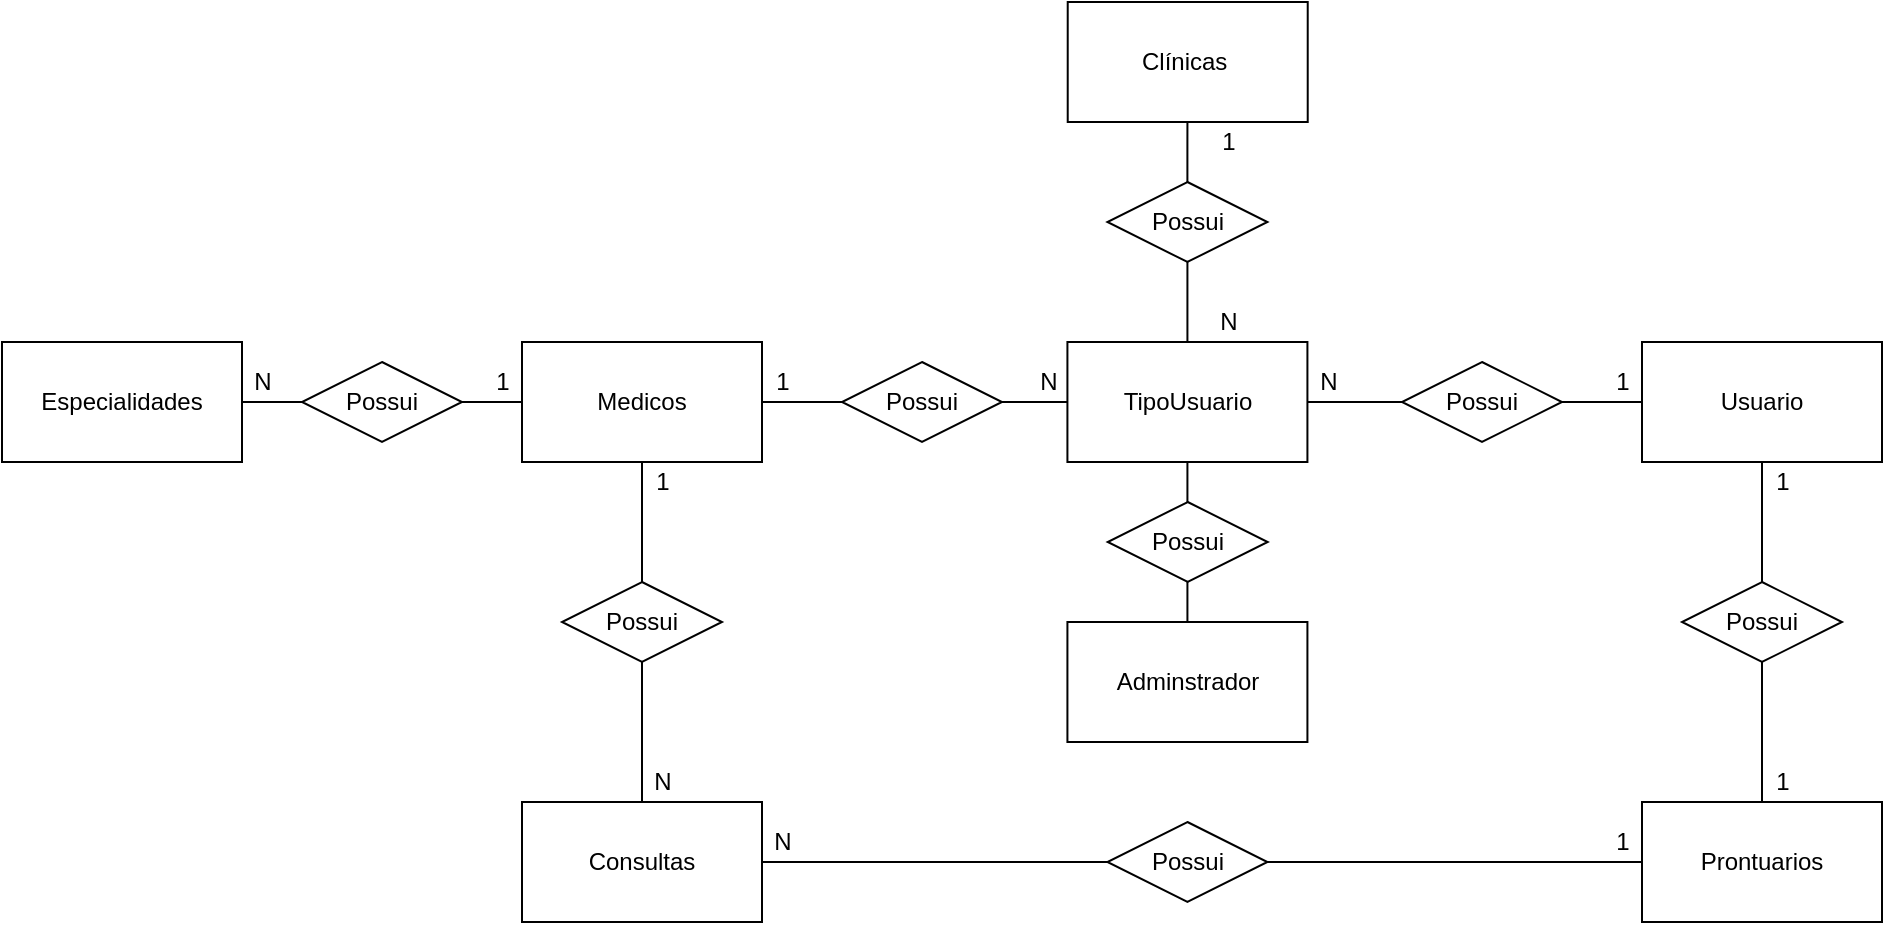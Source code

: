 <mxfile version="12.6.7" type="device" pages="2"><diagram id="XqUrK8ZgpUG2a8hYD1a0" name="Page-1"><mxGraphModel dx="2310" dy="1928" grid="1" gridSize="10" guides="1" tooltips="1" connect="1" arrows="1" fold="1" page="1" pageScale="1" pageWidth="827" pageHeight="1169" math="0" shadow="0"><root><mxCell id="0"/><mxCell id="1" parent="0"/><mxCell id="cqgrE327p1_HURi21Pes-1" value="Clínicas&amp;nbsp;" style="rounded=0;whiteSpace=wrap;html=1;" vertex="1" parent="1"><mxGeometry x="352.86" y="-110" width="120" height="60" as="geometry"/></mxCell><mxCell id="cqgrE327p1_HURi21Pes-3" value="Usuario" style="rounded=0;whiteSpace=wrap;html=1;" vertex="1" parent="1"><mxGeometry x="640" y="60" width="120" height="60" as="geometry"/></mxCell><mxCell id="cqgrE327p1_HURi21Pes-65" style="edgeStyle=orthogonalEdgeStyle;rounded=0;orthogonalLoop=1;jettySize=auto;html=1;endArrow=none;endFill=0;" edge="1" parent="1" source="cqgrE327p1_HURi21Pes-80" target="cqgrE327p1_HURi21Pes-19"><mxGeometry relative="1" as="geometry"/></mxCell><mxCell id="cqgrE327p1_HURi21Pes-4" value="Medicos" style="rounded=0;whiteSpace=wrap;html=1;" vertex="1" parent="1"><mxGeometry x="80" y="60" width="120" height="60" as="geometry"/></mxCell><mxCell id="cqgrE327p1_HURi21Pes-59" style="edgeStyle=orthogonalEdgeStyle;rounded=0;orthogonalLoop=1;jettySize=auto;html=1;endArrow=none;endFill=0;" edge="1" parent="1" source="cqgrE327p1_HURi21Pes-71" target="cqgrE327p1_HURi21Pes-3"><mxGeometry relative="1" as="geometry"/></mxCell><mxCell id="cqgrE327p1_HURi21Pes-119" style="edgeStyle=orthogonalEdgeStyle;rounded=0;orthogonalLoop=1;jettySize=auto;html=1;entryX=0.5;entryY=1;entryDx=0;entryDy=0;endArrow=none;endFill=0;" edge="1" parent="1" source="cqgrE327p1_HURi21Pes-5" target="cqgrE327p1_HURi21Pes-70"><mxGeometry relative="1" as="geometry"/></mxCell><mxCell id="cqgrE327p1_HURi21Pes-5" value="Consultas" style="rounded=0;whiteSpace=wrap;html=1;" vertex="1" parent="1"><mxGeometry x="80" y="290" width="120" height="60" as="geometry"/></mxCell><mxCell id="cqgrE327p1_HURi21Pes-19" value="Especialidades" style="rounded=0;whiteSpace=wrap;html=1;" vertex="1" parent="1"><mxGeometry x="-180" y="60" width="120" height="60" as="geometry"/></mxCell><mxCell id="cqgrE327p1_HURi21Pes-62" value="" style="edgeStyle=orthogonalEdgeStyle;rounded=0;orthogonalLoop=1;jettySize=auto;html=1;endArrow=none;endFill=0;" edge="1" parent="1" source="cqgrE327p1_HURi21Pes-66"><mxGeometry relative="1" as="geometry"><mxPoint x="412.714" y="-50" as="targetPoint"/></mxGeometry></mxCell><mxCell id="cqgrE327p1_HURi21Pes-63" style="edgeStyle=orthogonalEdgeStyle;rounded=0;orthogonalLoop=1;jettySize=auto;html=1;entryX=0;entryY=0.5;entryDx=0;entryDy=0;endArrow=none;endFill=0;" edge="1" parent="1" source="cqgrE327p1_HURi21Pes-24" target="cqgrE327p1_HURi21Pes-3"><mxGeometry relative="1" as="geometry"/></mxCell><mxCell id="cqgrE327p1_HURi21Pes-64" style="edgeStyle=orthogonalEdgeStyle;rounded=0;orthogonalLoop=1;jettySize=auto;html=1;entryX=1;entryY=0.5;entryDx=0;entryDy=0;endArrow=none;endFill=0;" edge="1" parent="1" source="cqgrE327p1_HURi21Pes-77" target="cqgrE327p1_HURi21Pes-4"><mxGeometry relative="1" as="geometry"/></mxCell><mxCell id="cqgrE327p1_HURi21Pes-93" style="edgeStyle=orthogonalEdgeStyle;rounded=0;orthogonalLoop=1;jettySize=auto;html=1;entryX=0.5;entryY=0;entryDx=0;entryDy=0;endArrow=none;endFill=0;" edge="1" parent="1" source="cqgrE327p1_HURi21Pes-24" target="cqgrE327p1_HURi21Pes-89"><mxGeometry relative="1" as="geometry"/></mxCell><mxCell id="cqgrE327p1_HURi21Pes-24" value="TipoUsuario" style="rounded=0;whiteSpace=wrap;html=1;" vertex="1" parent="1"><mxGeometry x="352.71" y="60" width="120" height="60" as="geometry"/></mxCell><mxCell id="cqgrE327p1_HURi21Pes-66" value="Possui" style="rhombus;whiteSpace=wrap;html=1;" vertex="1" parent="1"><mxGeometry x="372.71" y="-20" width="80" height="40" as="geometry"/></mxCell><mxCell id="cqgrE327p1_HURi21Pes-69" value="" style="edgeStyle=orthogonalEdgeStyle;rounded=0;orthogonalLoop=1;jettySize=auto;html=1;endArrow=none;endFill=0;" edge="1" parent="1" source="cqgrE327p1_HURi21Pes-24" target="cqgrE327p1_HURi21Pes-66"><mxGeometry relative="1" as="geometry"><mxPoint x="412.71" y="60" as="sourcePoint"/><mxPoint x="412.71" y="-50" as="targetPoint"/></mxGeometry></mxCell><mxCell id="cqgrE327p1_HURi21Pes-71" value="Possui" style="rhombus;whiteSpace=wrap;html=1;" vertex="1" parent="1"><mxGeometry x="660" y="180" width="80" height="40" as="geometry"/></mxCell><mxCell id="cqgrE327p1_HURi21Pes-72" style="edgeStyle=orthogonalEdgeStyle;rounded=0;orthogonalLoop=1;jettySize=auto;html=1;endArrow=none;endFill=0;" edge="1" parent="1" source="cqgrE327p1_HURi21Pes-84" target="cqgrE327p1_HURi21Pes-71"><mxGeometry relative="1" as="geometry"><mxPoint x="472.71" y="250" as="sourcePoint"/><mxPoint x="700" y="120" as="targetPoint"/></mxGeometry></mxCell><mxCell id="cqgrE327p1_HURi21Pes-70" value="Possui" style="rhombus;whiteSpace=wrap;html=1;" vertex="1" parent="1"><mxGeometry x="100" y="180" width="80" height="40" as="geometry"/></mxCell><mxCell id="cqgrE327p1_HURi21Pes-76" style="edgeStyle=orthogonalEdgeStyle;rounded=0;orthogonalLoop=1;jettySize=auto;html=1;endArrow=none;endFill=0;" edge="1" parent="1" source="cqgrE327p1_HURi21Pes-4" target="cqgrE327p1_HURi21Pes-70"><mxGeometry relative="1" as="geometry"><mxPoint x="140" y="120" as="sourcePoint"/><mxPoint x="352.71" y="250" as="targetPoint"/><Array as="points"/></mxGeometry></mxCell><mxCell id="cqgrE327p1_HURi21Pes-77" value="Possui" style="rhombus;whiteSpace=wrap;html=1;" vertex="1" parent="1"><mxGeometry x="240" y="70" width="80" height="40" as="geometry"/></mxCell><mxCell id="cqgrE327p1_HURi21Pes-78" style="edgeStyle=orthogonalEdgeStyle;rounded=0;orthogonalLoop=1;jettySize=auto;html=1;entryX=1;entryY=0.5;entryDx=0;entryDy=0;endArrow=none;endFill=0;" edge="1" parent="1" source="cqgrE327p1_HURi21Pes-24" target="cqgrE327p1_HURi21Pes-77"><mxGeometry relative="1" as="geometry"><mxPoint x="352.71" y="90" as="sourcePoint"/><mxPoint x="200" y="90" as="targetPoint"/></mxGeometry></mxCell><mxCell id="cqgrE327p1_HURi21Pes-79" value="Possui" style="rhombus;whiteSpace=wrap;html=1;" vertex="1" parent="1"><mxGeometry x="520" y="70" width="80" height="40" as="geometry"/></mxCell><mxCell id="cqgrE327p1_HURi21Pes-80" value="Possui" style="rhombus;whiteSpace=wrap;html=1;" vertex="1" parent="1"><mxGeometry x="-30" y="70" width="80" height="40" as="geometry"/></mxCell><mxCell id="cqgrE327p1_HURi21Pes-83" style="edgeStyle=orthogonalEdgeStyle;rounded=0;orthogonalLoop=1;jettySize=auto;html=1;endArrow=none;endFill=0;" edge="1" parent="1" source="cqgrE327p1_HURi21Pes-4" target="cqgrE327p1_HURi21Pes-80"><mxGeometry relative="1" as="geometry"><mxPoint x="80" y="90" as="sourcePoint"/><mxPoint x="-30" y="90" as="targetPoint"/></mxGeometry></mxCell><mxCell id="cqgrE327p1_HURi21Pes-85" value="Possui" style="rhombus;whiteSpace=wrap;html=1;" vertex="1" parent="1"><mxGeometry x="372.71" y="300" width="80" height="40" as="geometry"/></mxCell><mxCell id="cqgrE327p1_HURi21Pes-86" style="edgeStyle=orthogonalEdgeStyle;rounded=0;orthogonalLoop=1;jettySize=auto;html=1;endArrow=none;endFill=0;" edge="1" parent="1" source="cqgrE327p1_HURi21Pes-5" target="cqgrE327p1_HURi21Pes-85"><mxGeometry relative="1" as="geometry"><mxPoint x="472.71" y="250" as="sourcePoint"/><mxPoint x="700" y="190" as="targetPoint"/></mxGeometry></mxCell><mxCell id="cqgrE327p1_HURi21Pes-84" value="Prontuarios" style="rounded=0;whiteSpace=wrap;html=1;" vertex="1" parent="1"><mxGeometry x="640" y="290" width="120" height="60" as="geometry"/></mxCell><mxCell id="cqgrE327p1_HURi21Pes-87" style="edgeStyle=orthogonalEdgeStyle;rounded=0;orthogonalLoop=1;jettySize=auto;html=1;endArrow=none;endFill=0;" edge="1" parent="1" source="cqgrE327p1_HURi21Pes-85" target="cqgrE327p1_HURi21Pes-84"><mxGeometry relative="1" as="geometry"><mxPoint x="600" y="250" as="sourcePoint"/><mxPoint x="700" y="190" as="targetPoint"/></mxGeometry></mxCell><mxCell id="cqgrE327p1_HURi21Pes-89" value="Adminstrador&lt;br&gt;" style="rounded=0;whiteSpace=wrap;html=1;" vertex="1" parent="1"><mxGeometry x="352.71" y="200" width="120" height="60" as="geometry"/></mxCell><mxCell id="cqgrE327p1_HURi21Pes-94" value="Possui" style="rhombus;whiteSpace=wrap;html=1;" vertex="1" parent="1"><mxGeometry x="372.86" y="140" width="80" height="40" as="geometry"/></mxCell><mxCell id="cqgrE327p1_HURi21Pes-95" value="1" style="text;html=1;align=center;verticalAlign=middle;resizable=0;points=[];autosize=1;" vertex="1" parent="1"><mxGeometry x="422.71" y="-50" width="20" height="20" as="geometry"/></mxCell><mxCell id="cqgrE327p1_HURi21Pes-96" value="N" style="text;html=1;align=center;verticalAlign=middle;resizable=0;points=[];autosize=1;" vertex="1" parent="1"><mxGeometry x="422.71" y="40" width="20" height="20" as="geometry"/></mxCell><mxCell id="cqgrE327p1_HURi21Pes-97" value="1" style="text;html=1;align=center;verticalAlign=middle;resizable=0;points=[];autosize=1;" vertex="1" parent="1"><mxGeometry x="60" y="70" width="20" height="20" as="geometry"/></mxCell><mxCell id="cqgrE327p1_HURi21Pes-100" value="N" style="text;html=1;align=center;verticalAlign=middle;resizable=0;points=[];autosize=1;" vertex="1" parent="1"><mxGeometry x="-60" y="70" width="20" height="20" as="geometry"/></mxCell><mxCell id="cqgrE327p1_HURi21Pes-103" value="N" style="text;html=1;align=center;verticalAlign=middle;resizable=0;points=[];autosize=1;" vertex="1" parent="1"><mxGeometry x="472.71" y="70" width="20" height="20" as="geometry"/></mxCell><mxCell id="cqgrE327p1_HURi21Pes-104" value="1" style="text;html=1;align=center;verticalAlign=middle;resizable=0;points=[];autosize=1;" vertex="1" parent="1"><mxGeometry x="620" y="70" width="20" height="20" as="geometry"/></mxCell><mxCell id="cqgrE327p1_HURi21Pes-105" value="N" style="text;html=1;align=center;verticalAlign=middle;resizable=0;points=[];autosize=1;" vertex="1" parent="1"><mxGeometry x="332.86" y="70" width="20" height="20" as="geometry"/></mxCell><mxCell id="cqgrE327p1_HURi21Pes-106" value="1" style="text;html=1;align=center;verticalAlign=middle;resizable=0;points=[];autosize=1;" vertex="1" parent="1"><mxGeometry x="200" y="70" width="20" height="20" as="geometry"/></mxCell><mxCell id="cqgrE327p1_HURi21Pes-107" value="1" style="text;html=1;align=center;verticalAlign=middle;resizable=0;points=[];autosize=1;" vertex="1" parent="1"><mxGeometry x="700" y="120" width="20" height="20" as="geometry"/></mxCell><mxCell id="cqgrE327p1_HURi21Pes-108" value="1" style="text;html=1;align=center;verticalAlign=middle;resizable=0;points=[];autosize=1;" vertex="1" parent="1"><mxGeometry x="700" y="270" width="20" height="20" as="geometry"/></mxCell><mxCell id="cqgrE327p1_HURi21Pes-109" value="1" style="text;html=1;align=center;verticalAlign=middle;resizable=0;points=[];autosize=1;" vertex="1" parent="1"><mxGeometry x="620" y="300" width="20" height="20" as="geometry"/></mxCell><mxCell id="cqgrE327p1_HURi21Pes-110" value="N" style="text;html=1;align=center;verticalAlign=middle;resizable=0;points=[];autosize=1;" vertex="1" parent="1"><mxGeometry x="200" y="300" width="20" height="20" as="geometry"/></mxCell><mxCell id="cqgrE327p1_HURi21Pes-111" value="N" style="text;html=1;align=center;verticalAlign=middle;resizable=0;points=[];autosize=1;" vertex="1" parent="1"><mxGeometry x="140" y="270" width="20" height="20" as="geometry"/></mxCell><mxCell id="cqgrE327p1_HURi21Pes-113" value="1" style="text;html=1;align=center;verticalAlign=middle;resizable=0;points=[];autosize=1;" vertex="1" parent="1"><mxGeometry x="140" y="120" width="20" height="20" as="geometry"/></mxCell></root></mxGraphModel></diagram><diagram id="Wiatik7I18QmLbFxxjlP" name="Page-2"><mxGraphModel dx="1038" dy="531" grid="1" gridSize="10" guides="1" tooltips="1" connect="1" arrows="1" fold="1" page="1" pageScale="1" pageWidth="827" pageHeight="1169" math="0" shadow="0"><root><mxCell id="obwy9Svf4zcEgwkzX9ul-0"/><mxCell id="obwy9Svf4zcEgwkzX9ul-1" parent="obwy9Svf4zcEgwkzX9ul-0"/><mxCell id="obwy9Svf4zcEgwkzX9ul-2" value="Clinicas" style="swimlane;fontStyle=0;childLayout=stackLayout;horizontal=1;startSize=26;fillColor=#e0e0e0;horizontalStack=0;resizeParent=1;resizeParentMax=0;resizeLast=0;collapsible=1;marginBottom=0;swimlaneFillColor=#ffffff;align=center;fontSize=14;" vertex="1" parent="obwy9Svf4zcEgwkzX9ul-1"><mxGeometry x="300" y="40" width="160" height="144" as="geometry"/></mxCell><mxCell id="obwy9Svf4zcEgwkzX9ul-3" value="IdClinica" style="shape=partialRectangle;top=0;left=0;right=0;bottom=1;align=left;verticalAlign=middle;fillColor=none;spacingLeft=34;spacingRight=4;overflow=hidden;rotatable=0;points=[[0,0.5],[1,0.5]];portConstraint=eastwest;dropTarget=0;fontStyle=5;fontSize=12;" vertex="1" parent="obwy9Svf4zcEgwkzX9ul-2"><mxGeometry y="26" width="160" height="30" as="geometry"/></mxCell><mxCell id="obwy9Svf4zcEgwkzX9ul-4" value="PK" style="shape=partialRectangle;top=0;left=0;bottom=0;fillColor=none;align=left;verticalAlign=middle;spacingLeft=4;spacingRight=4;overflow=hidden;rotatable=0;points=[];portConstraint=eastwest;part=1;fontSize=12;" vertex="1" connectable="0" parent="obwy9Svf4zcEgwkzX9ul-3"><mxGeometry width="30" height="30" as="geometry"/></mxCell><mxCell id="obwy9Svf4zcEgwkzX9ul-5" value="Endereco" style="shape=partialRectangle;top=0;left=0;right=0;bottom=0;align=left;verticalAlign=top;fillColor=none;spacingLeft=34;spacingRight=4;overflow=hidden;rotatable=0;points=[[0,0.5],[1,0.5]];portConstraint=eastwest;dropTarget=0;fontSize=12;" vertex="1" parent="obwy9Svf4zcEgwkzX9ul-2"><mxGeometry y="56" width="160" height="26" as="geometry"/></mxCell><mxCell id="obwy9Svf4zcEgwkzX9ul-6" value="" style="shape=partialRectangle;top=0;left=0;bottom=0;fillColor=none;align=left;verticalAlign=top;spacingLeft=4;spacingRight=4;overflow=hidden;rotatable=0;points=[];portConstraint=eastwest;part=1;fontSize=12;" vertex="1" connectable="0" parent="obwy9Svf4zcEgwkzX9ul-5"><mxGeometry width="30" height="26" as="geometry"/></mxCell><mxCell id="obwy9Svf4zcEgwkzX9ul-7" value="Telefone" style="shape=partialRectangle;top=0;left=0;right=0;bottom=0;align=left;verticalAlign=top;fillColor=none;spacingLeft=34;spacingRight=4;overflow=hidden;rotatable=0;points=[[0,0.5],[1,0.5]];portConstraint=eastwest;dropTarget=0;fontSize=12;" vertex="1" parent="obwy9Svf4zcEgwkzX9ul-2"><mxGeometry y="82" width="160" height="26" as="geometry"/></mxCell><mxCell id="obwy9Svf4zcEgwkzX9ul-8" value="" style="shape=partialRectangle;top=0;left=0;bottom=0;fillColor=none;align=left;verticalAlign=top;spacingLeft=4;spacingRight=4;overflow=hidden;rotatable=0;points=[];portConstraint=eastwest;part=1;fontSize=12;" vertex="1" connectable="0" parent="obwy9Svf4zcEgwkzX9ul-7"><mxGeometry width="30" height="26" as="geometry"/></mxCell><mxCell id="obwy9Svf4zcEgwkzX9ul-212" value="RazaoSocial" style="shape=partialRectangle;top=0;left=0;right=0;bottom=0;align=left;verticalAlign=top;fillColor=none;spacingLeft=34;spacingRight=4;overflow=hidden;rotatable=0;points=[[0,0.5],[1,0.5]];portConstraint=eastwest;dropTarget=0;fontSize=12;" vertex="1" parent="obwy9Svf4zcEgwkzX9ul-2"><mxGeometry y="108" width="160" height="26" as="geometry"/></mxCell><mxCell id="obwy9Svf4zcEgwkzX9ul-213" value="" style="shape=partialRectangle;top=0;left=0;bottom=0;fillColor=none;align=left;verticalAlign=top;spacingLeft=4;spacingRight=4;overflow=hidden;rotatable=0;points=[];portConstraint=eastwest;part=1;fontSize=12;" vertex="1" connectable="0" parent="obwy9Svf4zcEgwkzX9ul-212"><mxGeometry width="30" height="26" as="geometry"/></mxCell><mxCell id="obwy9Svf4zcEgwkzX9ul-11" value="" style="shape=partialRectangle;top=0;left=0;right=0;bottom=0;align=left;verticalAlign=top;fillColor=none;spacingLeft=34;spacingRight=4;overflow=hidden;rotatable=0;points=[[0,0.5],[1,0.5]];portConstraint=eastwest;dropTarget=0;fontSize=12;" vertex="1" parent="obwy9Svf4zcEgwkzX9ul-2"><mxGeometry y="134" width="160" height="10" as="geometry"/></mxCell><mxCell id="obwy9Svf4zcEgwkzX9ul-12" value="" style="shape=partialRectangle;top=0;left=0;bottom=0;fillColor=none;align=left;verticalAlign=top;spacingLeft=4;spacingRight=4;overflow=hidden;rotatable=0;points=[];portConstraint=eastwest;part=1;fontSize=12;" vertex="1" connectable="0" parent="obwy9Svf4zcEgwkzX9ul-11"><mxGeometry width="30" height="10" as="geometry"/></mxCell><mxCell id="obwy9Svf4zcEgwkzX9ul-20" value="TipoUsuario" style="swimlane;fontStyle=0;childLayout=stackLayout;horizontal=1;startSize=26;fillColor=#e0e0e0;horizontalStack=0;resizeParent=1;resizeParentMax=0;resizeLast=0;collapsible=1;marginBottom=0;swimlaneFillColor=#ffffff;align=center;fontSize=14;" vertex="1" parent="obwy9Svf4zcEgwkzX9ul-1"><mxGeometry x="70" y="330" width="160" height="92" as="geometry"/></mxCell><mxCell id="obwy9Svf4zcEgwkzX9ul-21" value="IdTipoUsuario" style="shape=partialRectangle;top=0;left=0;right=0;bottom=1;align=left;verticalAlign=middle;fillColor=none;spacingLeft=34;spacingRight=4;overflow=hidden;rotatable=0;points=[[0,0.5],[1,0.5]];portConstraint=eastwest;dropTarget=0;fontStyle=5;fontSize=12;" vertex="1" parent="obwy9Svf4zcEgwkzX9ul-20"><mxGeometry y="26" width="160" height="30" as="geometry"/></mxCell><mxCell id="obwy9Svf4zcEgwkzX9ul-22" value="PK" style="shape=partialRectangle;top=0;left=0;bottom=0;fillColor=none;align=left;verticalAlign=middle;spacingLeft=4;spacingRight=4;overflow=hidden;rotatable=0;points=[];portConstraint=eastwest;part=1;fontSize=12;" vertex="1" connectable="0" parent="obwy9Svf4zcEgwkzX9ul-21"><mxGeometry width="30" height="30" as="geometry"/></mxCell><mxCell id="obwy9Svf4zcEgwkzX9ul-23" value="Titulo" style="shape=partialRectangle;top=0;left=0;right=0;bottom=0;align=left;verticalAlign=top;fillColor=none;spacingLeft=34;spacingRight=4;overflow=hidden;rotatable=0;points=[[0,0.5],[1,0.5]];portConstraint=eastwest;dropTarget=0;fontSize=12;" vertex="1" parent="obwy9Svf4zcEgwkzX9ul-20"><mxGeometry y="56" width="160" height="26" as="geometry"/></mxCell><mxCell id="obwy9Svf4zcEgwkzX9ul-24" value="" style="shape=partialRectangle;top=0;left=0;bottom=0;fillColor=none;align=left;verticalAlign=top;spacingLeft=4;spacingRight=4;overflow=hidden;rotatable=0;points=[];portConstraint=eastwest;part=1;fontSize=12;" vertex="1" connectable="0" parent="obwy9Svf4zcEgwkzX9ul-23"><mxGeometry width="30" height="26" as="geometry"/></mxCell><mxCell id="obwy9Svf4zcEgwkzX9ul-29" value="" style="shape=partialRectangle;top=0;left=0;right=0;bottom=0;align=left;verticalAlign=top;fillColor=none;spacingLeft=34;spacingRight=4;overflow=hidden;rotatable=0;points=[[0,0.5],[1,0.5]];portConstraint=eastwest;dropTarget=0;fontSize=12;" vertex="1" parent="obwy9Svf4zcEgwkzX9ul-20"><mxGeometry y="82" width="160" height="10" as="geometry"/></mxCell><mxCell id="obwy9Svf4zcEgwkzX9ul-30" value="" style="shape=partialRectangle;top=0;left=0;bottom=0;fillColor=none;align=left;verticalAlign=top;spacingLeft=4;spacingRight=4;overflow=hidden;rotatable=0;points=[];portConstraint=eastwest;part=1;fontSize=12;" vertex="1" connectable="0" parent="obwy9Svf4zcEgwkzX9ul-29"><mxGeometry width="30" height="10" as="geometry"/></mxCell><mxCell id="obwy9Svf4zcEgwkzX9ul-42" value="Administrador" style="swimlane;fontStyle=0;childLayout=stackLayout;horizontal=1;startSize=26;fillColor=#e0e0e0;horizontalStack=0;resizeParent=1;resizeParentMax=0;resizeLast=0;collapsible=1;marginBottom=0;swimlaneFillColor=#ffffff;align=center;fontSize=14;" vertex="1" parent="obwy9Svf4zcEgwkzX9ul-1"><mxGeometry x="300" y="233" width="160" height="86" as="geometry"/></mxCell><mxCell id="obwy9Svf4zcEgwkzX9ul-43" value="IdAdminstrador" style="shape=partialRectangle;top=0;left=0;right=0;bottom=0;align=left;verticalAlign=middle;fillColor=none;spacingLeft=60;spacingRight=4;overflow=hidden;rotatable=0;points=[[0,0.5],[1,0.5]];portConstraint=eastwest;dropTarget=0;fontStyle=5;fontSize=12;" vertex="1" parent="obwy9Svf4zcEgwkzX9ul-42"><mxGeometry y="26" width="160" height="30" as="geometry"/></mxCell><mxCell id="obwy9Svf4zcEgwkzX9ul-44" value="PK" style="shape=partialRectangle;fontStyle=1;top=0;left=0;bottom=0;fillColor=none;align=left;verticalAlign=middle;spacingLeft=4;spacingRight=4;overflow=hidden;rotatable=0;points=[];portConstraint=eastwest;part=1;fontSize=12;" vertex="1" connectable="0" parent="obwy9Svf4zcEgwkzX9ul-43"><mxGeometry width="56" height="30" as="geometry"/></mxCell><mxCell id="obwy9Svf4zcEgwkzX9ul-45" value="IdUsuario " style="shape=partialRectangle;top=0;left=0;right=0;bottom=1;align=left;verticalAlign=middle;fillColor=none;spacingLeft=60;spacingRight=4;overflow=hidden;rotatable=0;points=[[0,0.5],[1,0.5]];portConstraint=eastwest;dropTarget=0;fontStyle=5;fontSize=12;" vertex="1" parent="obwy9Svf4zcEgwkzX9ul-42"><mxGeometry y="56" width="160" height="30" as="geometry"/></mxCell><mxCell id="obwy9Svf4zcEgwkzX9ul-46" value="FK1" style="shape=partialRectangle;fontStyle=1;top=0;left=0;bottom=0;fillColor=none;align=left;verticalAlign=middle;spacingLeft=4;spacingRight=4;overflow=hidden;rotatable=0;points=[];portConstraint=eastwest;part=1;fontSize=12;" vertex="1" connectable="0" parent="obwy9Svf4zcEgwkzX9ul-45"><mxGeometry width="56" height="30" as="geometry"/></mxCell><mxCell id="obwy9Svf4zcEgwkzX9ul-61" value="Medicos" style="swimlane;fontStyle=0;childLayout=stackLayout;horizontal=1;startSize=26;fillColor=#e0e0e0;horizontalStack=0;resizeParent=1;resizeParentMax=0;resizeLast=0;collapsible=1;marginBottom=0;swimlaneFillColor=#ffffff;align=center;fontSize=14;" vertex="1" parent="obwy9Svf4zcEgwkzX9ul-1"><mxGeometry x="50" y="470" width="160" height="224" as="geometry"/></mxCell><mxCell id="obwy9Svf4zcEgwkzX9ul-62" value="IdMedico" style="shape=partialRectangle;top=0;left=0;right=0;bottom=0;align=left;verticalAlign=middle;fillColor=none;spacingLeft=60;spacingRight=4;overflow=hidden;rotatable=0;points=[[0,0.5],[1,0.5]];portConstraint=eastwest;dropTarget=0;fontStyle=5;fontSize=12;" vertex="1" parent="obwy9Svf4zcEgwkzX9ul-61"><mxGeometry y="26" width="160" height="30" as="geometry"/></mxCell><mxCell id="obwy9Svf4zcEgwkzX9ul-63" value="PK" style="shape=partialRectangle;fontStyle=1;top=0;left=0;bottom=0;fillColor=none;align=left;verticalAlign=middle;spacingLeft=4;spacingRight=4;overflow=hidden;rotatable=0;points=[];portConstraint=eastwest;part=1;fontSize=12;" vertex="1" connectable="0" parent="obwy9Svf4zcEgwkzX9ul-62"><mxGeometry width="56" height="30" as="geometry"/></mxCell><mxCell id="obwy9Svf4zcEgwkzX9ul-76" value="IdEspecialidade" style="shape=partialRectangle;top=0;left=0;right=0;bottom=0;align=left;verticalAlign=middle;fillColor=none;spacingLeft=60;spacingRight=4;overflow=hidden;rotatable=0;points=[[0,0.5],[1,0.5]];portConstraint=eastwest;dropTarget=0;fontStyle=5;fontSize=12;" vertex="1" parent="obwy9Svf4zcEgwkzX9ul-61"><mxGeometry y="56" width="160" height="30" as="geometry"/></mxCell><mxCell id="obwy9Svf4zcEgwkzX9ul-77" value="FK1" style="shape=partialRectangle;fontStyle=1;top=0;left=0;bottom=0;fillColor=none;align=left;verticalAlign=middle;spacingLeft=4;spacingRight=4;overflow=hidden;rotatable=0;points=[];portConstraint=eastwest;part=1;fontSize=12;" vertex="1" connectable="0" parent="obwy9Svf4zcEgwkzX9ul-76"><mxGeometry width="56" height="30" as="geometry"/></mxCell><mxCell id="obwy9Svf4zcEgwkzX9ul-136" value="IdClinica" style="shape=partialRectangle;top=0;left=0;right=0;bottom=0;align=left;verticalAlign=middle;fillColor=none;spacingLeft=60;spacingRight=4;overflow=hidden;rotatable=0;points=[[0,0.5],[1,0.5]];portConstraint=eastwest;dropTarget=0;fontStyle=5;fontSize=12;" vertex="1" parent="obwy9Svf4zcEgwkzX9ul-61"><mxGeometry y="86" width="160" height="30" as="geometry"/></mxCell><mxCell id="obwy9Svf4zcEgwkzX9ul-137" value="FK2" style="shape=partialRectangle;fontStyle=1;top=0;left=0;bottom=0;fillColor=none;align=left;verticalAlign=middle;spacingLeft=4;spacingRight=4;overflow=hidden;rotatable=0;points=[];portConstraint=eastwest;part=1;fontSize=12;" vertex="1" connectable="0" parent="obwy9Svf4zcEgwkzX9ul-136"><mxGeometry width="56" height="30" as="geometry"/></mxCell><mxCell id="obwy9Svf4zcEgwkzX9ul-64" value="IdUsuario" style="shape=partialRectangle;top=0;left=0;right=0;bottom=1;align=left;verticalAlign=middle;fillColor=none;spacingLeft=60;spacingRight=4;overflow=hidden;rotatable=0;points=[[0,0.5],[1,0.5]];portConstraint=eastwest;dropTarget=0;fontStyle=5;fontSize=12;" vertex="1" parent="obwy9Svf4zcEgwkzX9ul-61"><mxGeometry y="116" width="160" height="30" as="geometry"/></mxCell><mxCell id="obwy9Svf4zcEgwkzX9ul-65" value="FK3" style="shape=partialRectangle;fontStyle=1;top=0;left=0;bottom=0;fillColor=none;align=left;verticalAlign=middle;spacingLeft=4;spacingRight=4;overflow=hidden;rotatable=0;points=[];portConstraint=eastwest;part=1;fontSize=12;" vertex="1" connectable="0" parent="obwy9Svf4zcEgwkzX9ul-64"><mxGeometry width="56" height="30" as="geometry"/></mxCell><mxCell id="obwy9Svf4zcEgwkzX9ul-191" value="CNPJ" style="shape=partialRectangle;top=0;left=0;right=0;bottom=0;align=left;verticalAlign=top;fillColor=none;spacingLeft=60;spacingRight=4;overflow=hidden;rotatable=0;points=[[0,0.5],[1,0.5]];portConstraint=eastwest;dropTarget=0;fontSize=12;" vertex="1" parent="obwy9Svf4zcEgwkzX9ul-61"><mxGeometry y="146" width="160" height="26" as="geometry"/></mxCell><mxCell id="obwy9Svf4zcEgwkzX9ul-192" value="" style="shape=partialRectangle;top=0;left=0;bottom=0;fillColor=none;align=left;verticalAlign=top;spacingLeft=4;spacingRight=4;overflow=hidden;rotatable=0;points=[];portConstraint=eastwest;part=1;fontSize=12;" vertex="1" connectable="0" parent="obwy9Svf4zcEgwkzX9ul-191"><mxGeometry width="56" height="26" as="geometry"/></mxCell><mxCell id="obwy9Svf4zcEgwkzX9ul-195" value="RazaoSocial" style="shape=partialRectangle;top=0;left=0;right=0;bottom=0;align=left;verticalAlign=top;fillColor=none;spacingLeft=60;spacingRight=4;overflow=hidden;rotatable=0;points=[[0,0.5],[1,0.5]];portConstraint=eastwest;dropTarget=0;fontSize=12;" vertex="1" parent="obwy9Svf4zcEgwkzX9ul-61"><mxGeometry y="172" width="160" height="26" as="geometry"/></mxCell><mxCell id="obwy9Svf4zcEgwkzX9ul-196" value="" style="shape=partialRectangle;top=0;left=0;bottom=0;fillColor=none;align=left;verticalAlign=top;spacingLeft=4;spacingRight=4;overflow=hidden;rotatable=0;points=[];portConstraint=eastwest;part=1;fontSize=12;" vertex="1" connectable="0" parent="obwy9Svf4zcEgwkzX9ul-195"><mxGeometry width="56" height="26" as="geometry"/></mxCell><mxCell id="obwy9Svf4zcEgwkzX9ul-193" value="CRM" style="shape=partialRectangle;top=0;left=0;right=0;bottom=0;align=left;verticalAlign=top;fillColor=none;spacingLeft=60;spacingRight=4;overflow=hidden;rotatable=0;points=[[0,0.5],[1,0.5]];portConstraint=eastwest;dropTarget=0;fontSize=12;" vertex="1" parent="obwy9Svf4zcEgwkzX9ul-61"><mxGeometry y="198" width="160" height="26" as="geometry"/></mxCell><mxCell id="obwy9Svf4zcEgwkzX9ul-194" value="" style="shape=partialRectangle;top=0;left=0;bottom=0;fillColor=none;align=left;verticalAlign=top;spacingLeft=4;spacingRight=4;overflow=hidden;rotatable=0;points=[];portConstraint=eastwest;part=1;fontSize=12;" vertex="1" connectable="0" parent="obwy9Svf4zcEgwkzX9ul-193"><mxGeometry width="56" height="26" as="geometry"/></mxCell><mxCell id="obwy9Svf4zcEgwkzX9ul-78" value="Usuarios" style="swimlane;fontStyle=0;childLayout=stackLayout;horizontal=1;startSize=26;fillColor=#e0e0e0;horizontalStack=0;resizeParent=1;resizeParentMax=0;resizeLast=0;collapsible=1;marginBottom=0;swimlaneFillColor=#ffffff;align=center;fontSize=14;" vertex="1" parent="obwy9Svf4zcEgwkzX9ul-1"><mxGeometry x="60" y="728" width="160" height="170" as="geometry"/></mxCell><mxCell id="obwy9Svf4zcEgwkzX9ul-79" value="IdUsuario" style="shape=partialRectangle;top=0;left=0;right=0;bottom=1;align=left;verticalAlign=middle;fillColor=none;spacingLeft=34;spacingRight=4;overflow=hidden;rotatable=0;points=[[0,0.5],[1,0.5]];portConstraint=eastwest;dropTarget=0;fontStyle=5;fontSize=12;" vertex="1" parent="obwy9Svf4zcEgwkzX9ul-78"><mxGeometry y="26" width="160" height="30" as="geometry"/></mxCell><mxCell id="obwy9Svf4zcEgwkzX9ul-80" value="PK" style="shape=partialRectangle;top=0;left=0;bottom=0;fillColor=none;align=left;verticalAlign=middle;spacingLeft=4;spacingRight=4;overflow=hidden;rotatable=0;points=[];portConstraint=eastwest;part=1;fontSize=12;" vertex="1" connectable="0" parent="obwy9Svf4zcEgwkzX9ul-79"><mxGeometry width="30" height="30" as="geometry"/></mxCell><mxCell id="obwy9Svf4zcEgwkzX9ul-81" value="Nome" style="shape=partialRectangle;top=0;left=0;right=0;bottom=0;align=left;verticalAlign=top;fillColor=none;spacingLeft=34;spacingRight=4;overflow=hidden;rotatable=0;points=[[0,0.5],[1,0.5]];portConstraint=eastwest;dropTarget=0;fontSize=12;" vertex="1" parent="obwy9Svf4zcEgwkzX9ul-78"><mxGeometry y="56" width="160" height="26" as="geometry"/></mxCell><mxCell id="obwy9Svf4zcEgwkzX9ul-82" value="" style="shape=partialRectangle;top=0;left=0;bottom=0;fillColor=none;align=left;verticalAlign=top;spacingLeft=4;spacingRight=4;overflow=hidden;rotatable=0;points=[];portConstraint=eastwest;part=1;fontSize=12;" vertex="1" connectable="0" parent="obwy9Svf4zcEgwkzX9ul-81"><mxGeometry width="30" height="26" as="geometry"/></mxCell><mxCell id="obwy9Svf4zcEgwkzX9ul-83" value="Email" style="shape=partialRectangle;top=0;left=0;right=0;bottom=0;align=left;verticalAlign=top;fillColor=none;spacingLeft=34;spacingRight=4;overflow=hidden;rotatable=0;points=[[0,0.5],[1,0.5]];portConstraint=eastwest;dropTarget=0;fontSize=12;" vertex="1" parent="obwy9Svf4zcEgwkzX9ul-78"><mxGeometry y="82" width="160" height="26" as="geometry"/></mxCell><mxCell id="obwy9Svf4zcEgwkzX9ul-84" value="" style="shape=partialRectangle;top=0;left=0;bottom=0;fillColor=none;align=left;verticalAlign=top;spacingLeft=4;spacingRight=4;overflow=hidden;rotatable=0;points=[];portConstraint=eastwest;part=1;fontSize=12;" vertex="1" connectable="0" parent="obwy9Svf4zcEgwkzX9ul-83"><mxGeometry width="30" height="26" as="geometry"/></mxCell><mxCell id="obwy9Svf4zcEgwkzX9ul-102" value="Senha" style="shape=partialRectangle;top=0;left=0;right=0;bottom=0;align=left;verticalAlign=top;fillColor=none;spacingLeft=34;spacingRight=4;overflow=hidden;rotatable=0;points=[[0,0.5],[1,0.5]];portConstraint=eastwest;dropTarget=0;fontSize=12;" vertex="1" parent="obwy9Svf4zcEgwkzX9ul-78"><mxGeometry y="108" width="160" height="26" as="geometry"/></mxCell><mxCell id="obwy9Svf4zcEgwkzX9ul-103" value="" style="shape=partialRectangle;top=0;left=0;bottom=0;fillColor=none;align=left;verticalAlign=top;spacingLeft=4;spacingRight=4;overflow=hidden;rotatable=0;points=[];portConstraint=eastwest;part=1;fontSize=12;" vertex="1" connectable="0" parent="obwy9Svf4zcEgwkzX9ul-102"><mxGeometry width="30" height="26" as="geometry"/></mxCell><mxCell id="obwy9Svf4zcEgwkzX9ul-85" value="IdTipoUsuario" style="shape=partialRectangle;top=0;left=0;right=0;bottom=0;align=left;verticalAlign=top;fillColor=none;spacingLeft=34;spacingRight=4;overflow=hidden;rotatable=0;points=[[0,0.5],[1,0.5]];portConstraint=eastwest;dropTarget=0;fontSize=12;fontStyle=5" vertex="1" parent="obwy9Svf4zcEgwkzX9ul-78"><mxGeometry y="134" width="160" height="26" as="geometry"/></mxCell><mxCell id="obwy9Svf4zcEgwkzX9ul-86" value="FK1" style="shape=partialRectangle;top=0;left=0;bottom=0;fillColor=none;align=left;verticalAlign=top;spacingLeft=4;spacingRight=4;overflow=hidden;rotatable=0;points=[];portConstraint=eastwest;part=1;fontSize=12;fontStyle=1" vertex="1" connectable="0" parent="obwy9Svf4zcEgwkzX9ul-85"><mxGeometry width="30" height="26" as="geometry"/></mxCell><mxCell id="obwy9Svf4zcEgwkzX9ul-87" value="" style="shape=partialRectangle;top=0;left=0;right=0;bottom=0;align=left;verticalAlign=top;fillColor=none;spacingLeft=34;spacingRight=4;overflow=hidden;rotatable=0;points=[[0,0.5],[1,0.5]];portConstraint=eastwest;dropTarget=0;fontSize=12;" vertex="1" parent="obwy9Svf4zcEgwkzX9ul-78"><mxGeometry y="160" width="160" height="10" as="geometry"/></mxCell><mxCell id="obwy9Svf4zcEgwkzX9ul-88" value="" style="shape=partialRectangle;top=0;left=0;bottom=0;fillColor=none;align=left;verticalAlign=top;spacingLeft=4;spacingRight=4;overflow=hidden;rotatable=0;points=[];portConstraint=eastwest;part=1;fontSize=12;" vertex="1" connectable="0" parent="obwy9Svf4zcEgwkzX9ul-87"><mxGeometry width="30" height="10" as="geometry"/></mxCell><mxCell id="obwy9Svf4zcEgwkzX9ul-104" value="Prontuarios" style="swimlane;fontStyle=0;childLayout=stackLayout;horizontal=1;startSize=26;fillColor=#e0e0e0;horizontalStack=0;resizeParent=1;resizeParentMax=0;resizeLast=0;collapsible=1;marginBottom=0;swimlaneFillColor=#ffffff;align=center;fontSize=14;" vertex="1" parent="obwy9Svf4zcEgwkzX9ul-1"><mxGeometry x="510" y="650" width="160" height="248" as="geometry"/></mxCell><mxCell id="obwy9Svf4zcEgwkzX9ul-105" value="IdProntuario" style="shape=partialRectangle;top=0;left=0;right=0;bottom=1;align=left;verticalAlign=middle;fillColor=none;spacingLeft=34;spacingRight=4;overflow=hidden;rotatable=0;points=[[0,0.5],[1,0.5]];portConstraint=eastwest;dropTarget=0;fontStyle=5;fontSize=12;" vertex="1" parent="obwy9Svf4zcEgwkzX9ul-104"><mxGeometry y="26" width="160" height="30" as="geometry"/></mxCell><mxCell id="obwy9Svf4zcEgwkzX9ul-106" value="PK" style="shape=partialRectangle;top=0;left=0;bottom=0;fillColor=none;align=left;verticalAlign=middle;spacingLeft=4;spacingRight=4;overflow=hidden;rotatable=0;points=[];portConstraint=eastwest;part=1;fontSize=12;" vertex="1" connectable="0" parent="obwy9Svf4zcEgwkzX9ul-105"><mxGeometry width="30" height="30" as="geometry"/></mxCell><mxCell id="obwy9Svf4zcEgwkzX9ul-107" value="IdUsuario" style="shape=partialRectangle;top=0;left=0;right=0;bottom=0;align=left;verticalAlign=top;fillColor=none;spacingLeft=34;spacingRight=4;overflow=hidden;rotatable=0;points=[[0,0.5],[1,0.5]];portConstraint=eastwest;dropTarget=0;fontSize=12;fontStyle=5" vertex="1" parent="obwy9Svf4zcEgwkzX9ul-104"><mxGeometry y="56" width="160" height="26" as="geometry"/></mxCell><mxCell id="obwy9Svf4zcEgwkzX9ul-108" value="FK1" style="shape=partialRectangle;top=0;left=0;bottom=0;fillColor=none;align=left;verticalAlign=top;spacingLeft=4;spacingRight=4;overflow=hidden;rotatable=0;points=[];portConstraint=eastwest;part=1;fontSize=12;fontStyle=1" vertex="1" connectable="0" parent="obwy9Svf4zcEgwkzX9ul-107"><mxGeometry width="30" height="26" as="geometry"/></mxCell><mxCell id="obwy9Svf4zcEgwkzX9ul-109" value="DataNascimento" style="shape=partialRectangle;top=0;left=0;right=0;bottom=0;align=left;verticalAlign=top;fillColor=none;spacingLeft=34;spacingRight=4;overflow=hidden;rotatable=0;points=[[0,0.5],[1,0.5]];portConstraint=eastwest;dropTarget=0;fontSize=12;" vertex="1" parent="obwy9Svf4zcEgwkzX9ul-104"><mxGeometry y="82" width="160" height="26" as="geometry"/></mxCell><mxCell id="obwy9Svf4zcEgwkzX9ul-110" value="" style="shape=partialRectangle;top=0;left=0;bottom=0;fillColor=none;align=left;verticalAlign=top;spacingLeft=4;spacingRight=4;overflow=hidden;rotatable=0;points=[];portConstraint=eastwest;part=1;fontSize=12;" vertex="1" connectable="0" parent="obwy9Svf4zcEgwkzX9ul-109"><mxGeometry width="30" height="26" as="geometry"/></mxCell><mxCell id="obwy9Svf4zcEgwkzX9ul-115" value="RG" style="shape=partialRectangle;top=0;left=0;right=0;bottom=0;align=left;verticalAlign=top;fillColor=none;spacingLeft=34;spacingRight=4;overflow=hidden;rotatable=0;points=[[0,0.5],[1,0.5]];portConstraint=eastwest;dropTarget=0;fontSize=12;" vertex="1" parent="obwy9Svf4zcEgwkzX9ul-104"><mxGeometry y="108" width="160" height="26" as="geometry"/></mxCell><mxCell id="obwy9Svf4zcEgwkzX9ul-116" value="" style="shape=partialRectangle;top=0;left=0;bottom=0;fillColor=none;align=left;verticalAlign=top;spacingLeft=4;spacingRight=4;overflow=hidden;rotatable=0;points=[];portConstraint=eastwest;part=1;fontSize=12;" vertex="1" connectable="0" parent="obwy9Svf4zcEgwkzX9ul-115"><mxGeometry width="30" height="26" as="geometry"/></mxCell><mxCell id="obwy9Svf4zcEgwkzX9ul-117" value="Telefone" style="shape=partialRectangle;top=0;left=0;right=0;bottom=0;align=left;verticalAlign=top;fillColor=none;spacingLeft=34;spacingRight=4;overflow=hidden;rotatable=0;points=[[0,0.5],[1,0.5]];portConstraint=eastwest;dropTarget=0;fontSize=12;" vertex="1" parent="obwy9Svf4zcEgwkzX9ul-104"><mxGeometry y="134" width="160" height="26" as="geometry"/></mxCell><mxCell id="obwy9Svf4zcEgwkzX9ul-118" value="" style="shape=partialRectangle;top=0;left=0;bottom=0;fillColor=none;align=left;verticalAlign=top;spacingLeft=4;spacingRight=4;overflow=hidden;rotatable=0;points=[];portConstraint=eastwest;part=1;fontSize=12;" vertex="1" connectable="0" parent="obwy9Svf4zcEgwkzX9ul-117"><mxGeometry width="30" height="26" as="geometry"/></mxCell><mxCell id="obwy9Svf4zcEgwkzX9ul-119" value="Peso" style="shape=partialRectangle;top=0;left=0;right=0;bottom=0;align=left;verticalAlign=top;fillColor=none;spacingLeft=34;spacingRight=4;overflow=hidden;rotatable=0;points=[[0,0.5],[1,0.5]];portConstraint=eastwest;dropTarget=0;fontSize=12;" vertex="1" parent="obwy9Svf4zcEgwkzX9ul-104"><mxGeometry y="160" width="160" height="26" as="geometry"/></mxCell><mxCell id="obwy9Svf4zcEgwkzX9ul-120" value="" style="shape=partialRectangle;top=0;left=0;bottom=0;fillColor=none;align=left;verticalAlign=top;spacingLeft=4;spacingRight=4;overflow=hidden;rotatable=0;points=[];portConstraint=eastwest;part=1;fontSize=12;" vertex="1" connectable="0" parent="obwy9Svf4zcEgwkzX9ul-119"><mxGeometry width="30" height="26" as="geometry"/></mxCell><mxCell id="obwy9Svf4zcEgwkzX9ul-121" value="Altura" style="shape=partialRectangle;top=0;left=0;right=0;bottom=0;align=left;verticalAlign=top;fillColor=none;spacingLeft=34;spacingRight=4;overflow=hidden;rotatable=0;points=[[0,0.5],[1,0.5]];portConstraint=eastwest;dropTarget=0;fontSize=12;" vertex="1" parent="obwy9Svf4zcEgwkzX9ul-104"><mxGeometry y="186" width="160" height="26" as="geometry"/></mxCell><mxCell id="obwy9Svf4zcEgwkzX9ul-122" value="" style="shape=partialRectangle;top=0;left=0;bottom=0;fillColor=none;align=left;verticalAlign=top;spacingLeft=4;spacingRight=4;overflow=hidden;rotatable=0;points=[];portConstraint=eastwest;part=1;fontSize=12;" vertex="1" connectable="0" parent="obwy9Svf4zcEgwkzX9ul-121"><mxGeometry width="30" height="26" as="geometry"/></mxCell><mxCell id="obwy9Svf4zcEgwkzX9ul-111" value="Necessidade" style="shape=partialRectangle;top=0;left=0;right=0;bottom=0;align=left;verticalAlign=top;fillColor=none;spacingLeft=34;spacingRight=4;overflow=hidden;rotatable=0;points=[[0,0.5],[1,0.5]];portConstraint=eastwest;dropTarget=0;fontSize=12;" vertex="1" parent="obwy9Svf4zcEgwkzX9ul-104"><mxGeometry y="212" width="160" height="26" as="geometry"/></mxCell><mxCell id="obwy9Svf4zcEgwkzX9ul-112" value="" style="shape=partialRectangle;top=0;left=0;bottom=0;fillColor=none;align=left;verticalAlign=top;spacingLeft=4;spacingRight=4;overflow=hidden;rotatable=0;points=[];portConstraint=eastwest;part=1;fontSize=12;" vertex="1" connectable="0" parent="obwy9Svf4zcEgwkzX9ul-111"><mxGeometry width="30" height="26" as="geometry"/></mxCell><mxCell id="obwy9Svf4zcEgwkzX9ul-113" value="" style="shape=partialRectangle;top=0;left=0;right=0;bottom=0;align=left;verticalAlign=top;fillColor=none;spacingLeft=34;spacingRight=4;overflow=hidden;rotatable=0;points=[[0,0.5],[1,0.5]];portConstraint=eastwest;dropTarget=0;fontSize=12;" vertex="1" parent="obwy9Svf4zcEgwkzX9ul-104"><mxGeometry y="238" width="160" height="10" as="geometry"/></mxCell><mxCell id="obwy9Svf4zcEgwkzX9ul-114" value="" style="shape=partialRectangle;top=0;left=0;bottom=0;fillColor=none;align=left;verticalAlign=top;spacingLeft=4;spacingRight=4;overflow=hidden;rotatable=0;points=[];portConstraint=eastwest;part=1;fontSize=12;" vertex="1" connectable="0" parent="obwy9Svf4zcEgwkzX9ul-113"><mxGeometry width="30" height="10" as="geometry"/></mxCell><mxCell id="obwy9Svf4zcEgwkzX9ul-123" value="Consultas" style="swimlane;fontStyle=0;childLayout=stackLayout;horizontal=1;startSize=26;fillColor=#e0e0e0;horizontalStack=0;resizeParent=1;resizeParentMax=0;resizeLast=0;collapsible=1;marginBottom=0;swimlaneFillColor=#ffffff;align=center;fontSize=14;" vertex="1" parent="obwy9Svf4zcEgwkzX9ul-1"><mxGeometry x="490" y="300" width="160" height="196" as="geometry"/></mxCell><mxCell id="obwy9Svf4zcEgwkzX9ul-124" value="IdConsulta" style="shape=partialRectangle;top=0;left=0;right=0;bottom=1;align=left;verticalAlign=middle;fillColor=none;spacingLeft=34;spacingRight=4;overflow=hidden;rotatable=0;points=[[0,0.5],[1,0.5]];portConstraint=eastwest;dropTarget=0;fontStyle=5;fontSize=12;" vertex="1" parent="obwy9Svf4zcEgwkzX9ul-123"><mxGeometry y="26" width="160" height="30" as="geometry"/></mxCell><mxCell id="obwy9Svf4zcEgwkzX9ul-125" value="PK" style="shape=partialRectangle;top=0;left=0;bottom=0;fillColor=none;align=left;verticalAlign=middle;spacingLeft=4;spacingRight=4;overflow=hidden;rotatable=0;points=[];portConstraint=eastwest;part=1;fontSize=12;" vertex="1" connectable="0" parent="obwy9Svf4zcEgwkzX9ul-124"><mxGeometry width="30" height="30" as="geometry"/></mxCell><mxCell id="obwy9Svf4zcEgwkzX9ul-126" value="Situacao" style="shape=partialRectangle;top=0;left=0;right=0;bottom=0;align=left;verticalAlign=top;fillColor=none;spacingLeft=34;spacingRight=4;overflow=hidden;rotatable=0;points=[[0,0.5],[1,0.5]];portConstraint=eastwest;dropTarget=0;fontSize=12;" vertex="1" parent="obwy9Svf4zcEgwkzX9ul-123"><mxGeometry y="56" width="160" height="26" as="geometry"/></mxCell><mxCell id="obwy9Svf4zcEgwkzX9ul-127" value="" style="shape=partialRectangle;top=0;left=0;bottom=0;fillColor=none;align=left;verticalAlign=top;spacingLeft=4;spacingRight=4;overflow=hidden;rotatable=0;points=[];portConstraint=eastwest;part=1;fontSize=12;" vertex="1" connectable="0" parent="obwy9Svf4zcEgwkzX9ul-126"><mxGeometry width="30" height="26" as="geometry"/></mxCell><mxCell id="obwy9Svf4zcEgwkzX9ul-128" value="Data e hora" style="shape=partialRectangle;top=0;left=0;right=0;bottom=0;align=left;verticalAlign=top;fillColor=none;spacingLeft=34;spacingRight=4;overflow=hidden;rotatable=0;points=[[0,0.5],[1,0.5]];portConstraint=eastwest;dropTarget=0;fontSize=12;" vertex="1" parent="obwy9Svf4zcEgwkzX9ul-123"><mxGeometry y="82" width="160" height="26" as="geometry"/></mxCell><mxCell id="obwy9Svf4zcEgwkzX9ul-129" value="" style="shape=partialRectangle;top=0;left=0;bottom=0;fillColor=none;align=left;verticalAlign=top;spacingLeft=4;spacingRight=4;overflow=hidden;rotatable=0;points=[];portConstraint=eastwest;part=1;fontSize=12;" vertex="1" connectable="0" parent="obwy9Svf4zcEgwkzX9ul-128"><mxGeometry width="30" height="26" as="geometry"/></mxCell><mxCell id="obwy9Svf4zcEgwkzX9ul-134" value="IdMedico" style="shape=partialRectangle;top=0;left=0;right=0;bottom=0;align=left;verticalAlign=top;fillColor=none;spacingLeft=34;spacingRight=4;overflow=hidden;rotatable=0;points=[[0,0.5],[1,0.5]];portConstraint=eastwest;dropTarget=0;fontSize=12;fontStyle=5" vertex="1" parent="obwy9Svf4zcEgwkzX9ul-123"><mxGeometry y="108" width="160" height="26" as="geometry"/></mxCell><mxCell id="obwy9Svf4zcEgwkzX9ul-135" value="FK1" style="shape=partialRectangle;top=0;left=0;bottom=0;fillColor=none;align=left;verticalAlign=top;spacingLeft=4;spacingRight=4;overflow=hidden;rotatable=0;points=[];portConstraint=eastwest;part=1;fontSize=12;fontStyle=1" vertex="1" connectable="0" parent="obwy9Svf4zcEgwkzX9ul-134"><mxGeometry width="30" height="26" as="geometry"/></mxCell><mxCell id="obwy9Svf4zcEgwkzX9ul-153" value="IdClinica" style="shape=partialRectangle;top=0;left=0;right=0;bottom=0;align=left;verticalAlign=top;fillColor=none;spacingLeft=34;spacingRight=4;overflow=hidden;rotatable=0;points=[[0,0.5],[1,0.5]];portConstraint=eastwest;dropTarget=0;fontSize=12;fontStyle=5" vertex="1" parent="obwy9Svf4zcEgwkzX9ul-123"><mxGeometry y="134" width="160" height="26" as="geometry"/></mxCell><mxCell id="obwy9Svf4zcEgwkzX9ul-154" value="FK2" style="shape=partialRectangle;top=0;left=0;bottom=0;fillColor=none;align=left;verticalAlign=top;spacingLeft=4;spacingRight=4;overflow=hidden;rotatable=0;points=[];portConstraint=eastwest;part=1;fontSize=12;fontStyle=1" vertex="1" connectable="0" parent="obwy9Svf4zcEgwkzX9ul-153"><mxGeometry width="30" height="26" as="geometry"/></mxCell><mxCell id="obwy9Svf4zcEgwkzX9ul-130" value="IdProntuario" style="shape=partialRectangle;top=0;left=0;right=0;bottom=0;align=left;verticalAlign=top;fillColor=none;spacingLeft=34;spacingRight=4;overflow=hidden;rotatable=0;points=[[0,0.5],[1,0.5]];portConstraint=eastwest;dropTarget=0;fontSize=12;fontStyle=5" vertex="1" parent="obwy9Svf4zcEgwkzX9ul-123"><mxGeometry y="160" width="160" height="26" as="geometry"/></mxCell><mxCell id="obwy9Svf4zcEgwkzX9ul-131" value="FK3" style="shape=partialRectangle;top=0;left=0;bottom=0;fillColor=none;align=left;verticalAlign=top;spacingLeft=4;spacingRight=4;overflow=hidden;rotatable=0;points=[];portConstraint=eastwest;part=1;fontSize=12;fontStyle=1" vertex="1" connectable="0" parent="obwy9Svf4zcEgwkzX9ul-130"><mxGeometry width="30" height="26" as="geometry"/></mxCell><mxCell id="obwy9Svf4zcEgwkzX9ul-132" value="" style="shape=partialRectangle;top=0;left=0;right=0;bottom=0;align=left;verticalAlign=top;fillColor=none;spacingLeft=34;spacingRight=4;overflow=hidden;rotatable=0;points=[[0,0.5],[1,0.5]];portConstraint=eastwest;dropTarget=0;fontSize=12;" vertex="1" parent="obwy9Svf4zcEgwkzX9ul-123"><mxGeometry y="186" width="160" height="10" as="geometry"/></mxCell><mxCell id="obwy9Svf4zcEgwkzX9ul-133" value="" style="shape=partialRectangle;top=0;left=0;bottom=0;fillColor=none;align=left;verticalAlign=top;spacingLeft=4;spacingRight=4;overflow=hidden;rotatable=0;points=[];portConstraint=eastwest;part=1;fontSize=12;" vertex="1" connectable="0" parent="obwy9Svf4zcEgwkzX9ul-132"><mxGeometry width="30" height="10" as="geometry"/></mxCell><mxCell id="obwy9Svf4zcEgwkzX9ul-169" value="Table" style="swimlane;fontStyle=0;childLayout=stackLayout;horizontal=1;startSize=26;fillColor=#e0e0e0;horizontalStack=0;resizeParent=1;resizeParentMax=0;resizeLast=0;collapsible=1;marginBottom=0;swimlaneFillColor=#ffffff;align=center;fontSize=14;" vertex="1" parent="obwy9Svf4zcEgwkzX9ul-1"><mxGeometry x="270" y="534" width="160" height="138" as="geometry"/></mxCell><mxCell id="obwy9Svf4zcEgwkzX9ul-170" value="row 1" style="shape=partialRectangle;top=0;left=0;right=0;bottom=0;align=left;verticalAlign=middle;fillColor=none;spacingLeft=60;spacingRight=4;overflow=hidden;rotatable=0;points=[[0,0.5],[1,0.5]];portConstraint=eastwest;dropTarget=0;fontStyle=5;fontSize=12;" vertex="1" parent="obwy9Svf4zcEgwkzX9ul-169"><mxGeometry y="26" width="160" height="30" as="geometry"/></mxCell><mxCell id="obwy9Svf4zcEgwkzX9ul-171" value="PK,FK1" style="shape=partialRectangle;fontStyle=1;top=0;left=0;bottom=0;fillColor=none;align=left;verticalAlign=middle;spacingLeft=4;spacingRight=4;overflow=hidden;rotatable=0;points=[];portConstraint=eastwest;part=1;fontSize=12;" vertex="1" connectable="0" parent="obwy9Svf4zcEgwkzX9ul-170"><mxGeometry width="56" height="30" as="geometry"/></mxCell><mxCell id="obwy9Svf4zcEgwkzX9ul-172" value="row 2" style="shape=partialRectangle;top=0;left=0;right=0;bottom=1;align=left;verticalAlign=middle;fillColor=none;spacingLeft=60;spacingRight=4;overflow=hidden;rotatable=0;points=[[0,0.5],[1,0.5]];portConstraint=eastwest;dropTarget=0;fontStyle=5;fontSize=12;" vertex="1" parent="obwy9Svf4zcEgwkzX9ul-169"><mxGeometry y="56" width="160" height="30" as="geometry"/></mxCell><mxCell id="obwy9Svf4zcEgwkzX9ul-173" value="PK,FK2" style="shape=partialRectangle;fontStyle=1;top=0;left=0;bottom=0;fillColor=none;align=left;verticalAlign=middle;spacingLeft=4;spacingRight=4;overflow=hidden;rotatable=0;points=[];portConstraint=eastwest;part=1;fontSize=12;" vertex="1" connectable="0" parent="obwy9Svf4zcEgwkzX9ul-172"><mxGeometry width="56" height="30" as="geometry"/></mxCell><mxCell id="obwy9Svf4zcEgwkzX9ul-174" value="row 1" style="shape=partialRectangle;top=0;left=0;right=0;bottom=0;align=left;verticalAlign=top;fillColor=none;spacingLeft=60;spacingRight=4;overflow=hidden;rotatable=0;points=[[0,0.5],[1,0.5]];portConstraint=eastwest;dropTarget=0;fontSize=12;" vertex="1" parent="obwy9Svf4zcEgwkzX9ul-169"><mxGeometry y="86" width="160" height="26" as="geometry"/></mxCell><mxCell id="obwy9Svf4zcEgwkzX9ul-175" value="" style="shape=partialRectangle;top=0;left=0;bottom=0;fillColor=none;align=left;verticalAlign=top;spacingLeft=4;spacingRight=4;overflow=hidden;rotatable=0;points=[];portConstraint=eastwest;part=1;fontSize=12;" vertex="1" connectable="0" parent="obwy9Svf4zcEgwkzX9ul-174"><mxGeometry width="56" height="26" as="geometry"/></mxCell><mxCell id="obwy9Svf4zcEgwkzX9ul-189" value="row 1" style="shape=partialRectangle;top=0;left=0;right=0;bottom=0;align=left;verticalAlign=top;fillColor=none;spacingLeft=60;spacingRight=4;overflow=hidden;rotatable=0;points=[[0,0.5],[1,0.5]];portConstraint=eastwest;dropTarget=0;fontSize=12;" vertex="1" parent="obwy9Svf4zcEgwkzX9ul-169"><mxGeometry y="112" width="160" height="26" as="geometry"/></mxCell><mxCell id="obwy9Svf4zcEgwkzX9ul-190" value="" style="shape=partialRectangle;top=0;left=0;bottom=0;fillColor=none;align=left;verticalAlign=top;spacingLeft=4;spacingRight=4;overflow=hidden;rotatable=0;points=[];portConstraint=eastwest;part=1;fontSize=12;" vertex="1" connectable="0" parent="obwy9Svf4zcEgwkzX9ul-189"><mxGeometry width="56" height="26" as="geometry"/></mxCell></root></mxGraphModel></diagram></mxfile>